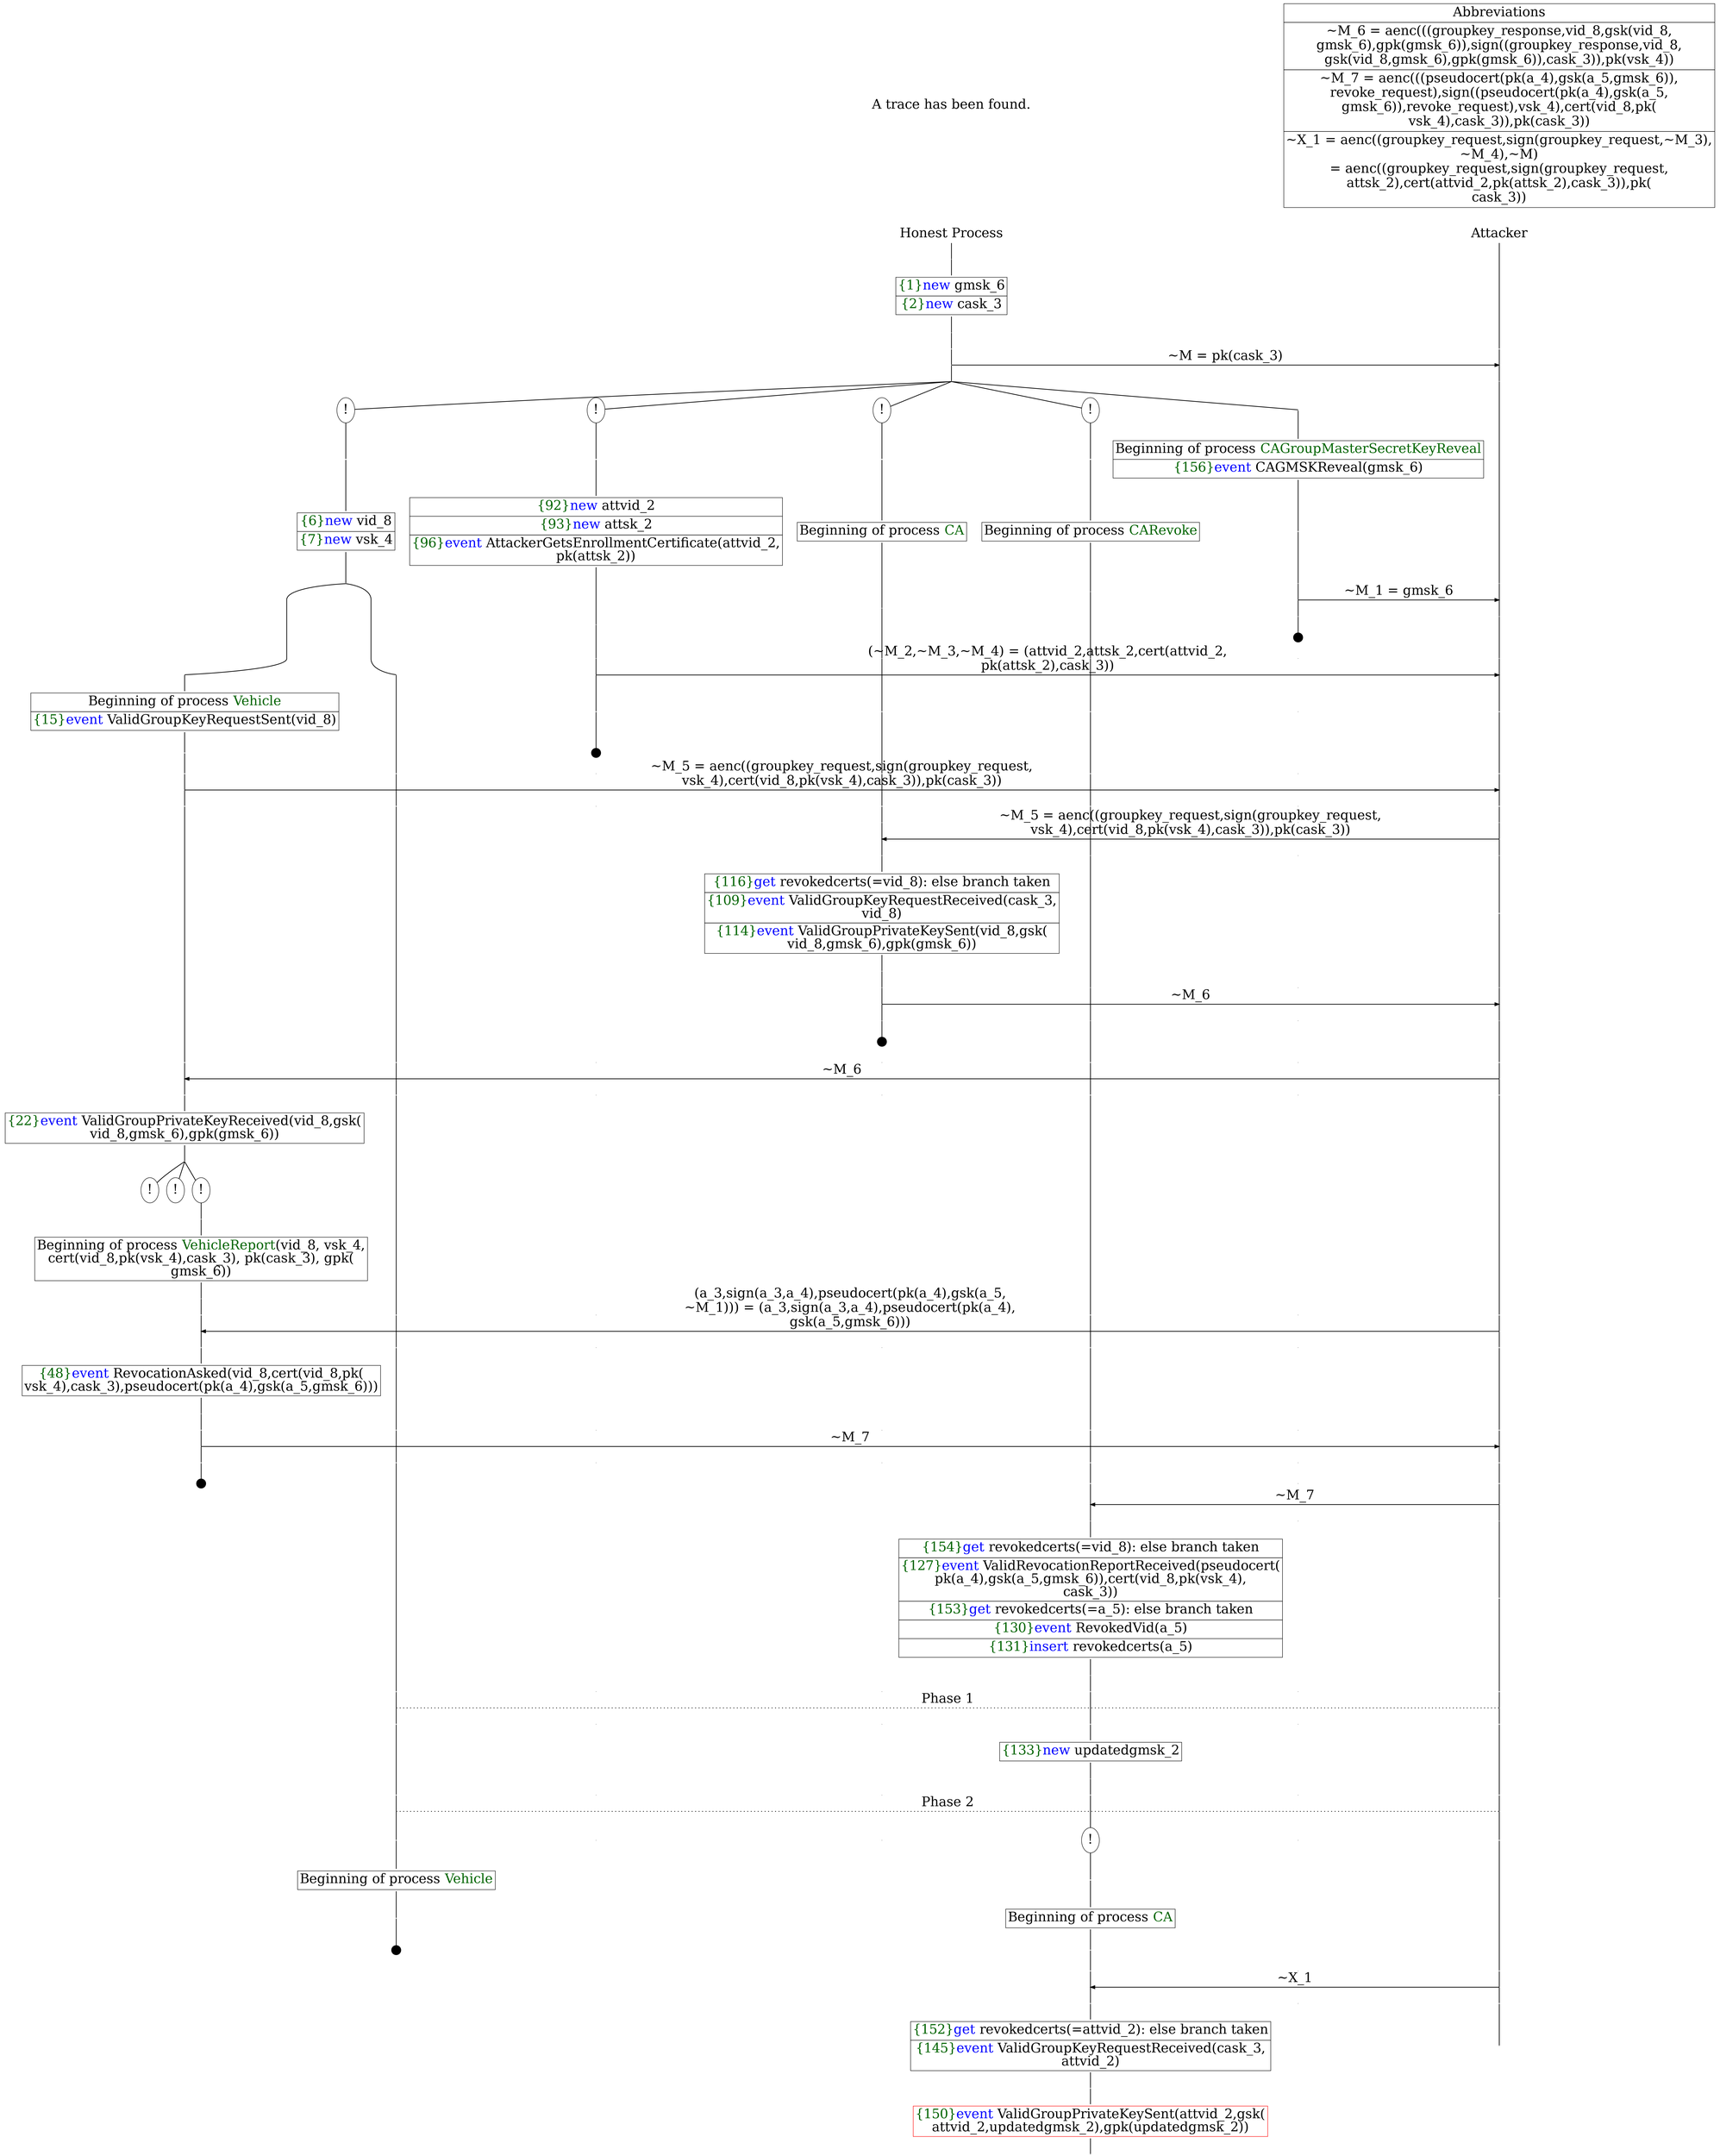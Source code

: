 digraph {
graph [ordering = out]
edge [arrowhead = none, penwidth = 1.6, fontsize = 30]
node [shape = point, width = 0, height = 0, fontsize = 30]
Trace [label = <A trace has been found.<br/>
>, shape = plaintext]
P0__0 [label = "Honest Process", shape = plaintext]
P__0 [label = "Attacker", shape = plaintext]
Trace -> P0__0 [label = "", style = invisible, weight = 100]{rank = same; P0__0 P__0}
P0__0 -> P0__1 [label = <>, weight = 100]
P0__1 -> P0__2 [label = <>, weight = 100]
P0__2 [shape = plaintext, label = <<TABLE BORDER="0" CELLBORDER="1" CELLSPACING="0" CELLPADDING="4"> <TR><TD><FONT COLOR="darkgreen">{1}</FONT><FONT COLOR="blue">new </FONT>gmsk_6</TD></TR><TR><TD><FONT COLOR="darkgreen">{2}</FONT><FONT COLOR="blue">new </FONT>cask_3</TD></TR></TABLE>>]
P0__2 -> P0__3 [label = <>, weight = 100]
P0__3 -> P0__4 [label = <>, weight = 100]
P__0 -> P__1 [label = <>, weight = 100]
{rank = same; P__1 P0__4}
P0__4 -> P0__5 [label = <>, weight = 100]
P__1 -> P__2 [label = <>, weight = 100]
{rank = same; P__2 P0__5}
P0__5 -> P__2 [label = <~M = pk(cask_3)>, arrowhead = normal]
P0__5 -> P0__6 [label = <>, weight = 100]
P__2 -> P__3 [label = <>, weight = 100]
{rank = same; P__3 P0__6}
/*RPar */
P0__6 -> P0_4__6 [label = <>]
P0__6 -> P0_3__6 [label = <>]
P0__6 -> P0_2__6 [label = <>]
P0__6 -> P0_1__6 [label = <>]
P0__6 -> P0_0__6 [label = <>]
P0__6 [label = "", fixedsize = false, width = 0, height = 0, shape = none]
{rank = same; P0_0__6 P0_1__6 P0_2__6 P0_3__6 P0_4__6}
P0_0__6 -> P0_0__7 [label = <>, weight = 100]
P0_0__7 [shape = plaintext, label = <<TABLE BORDER="0" CELLBORDER="1" CELLSPACING="0" CELLPADDING="4"> <TR><TD>Beginning of process <FONT COLOR="darkgreen">CAGroupMasterSecretKeyReveal</FONT><br/>
</TD></TR><TR><TD><FONT COLOR="darkgreen">{156}</FONT><FONT COLOR="blue">event</FONT> CAGMSKReveal(gmsk_6)</TD></TR></TABLE>>]
P0_0__7 -> P0_0__8 [label = <>, weight = 100]
P0_0__8 -> P0_0__9 [label = <>, weight = 100]
P__3 -> P__4 [label = <>, weight = 100]
{rank = same; P__4 P0_0__9}
P0_0__9 -> P0_0__10 [label = <>, weight = 100]
P__4 -> P__5 [label = <>, weight = 100]
{rank = same; P__5 P0_0__10}
P0_0__10 -> P__5 [label = <~M_1 = gmsk_6>, arrowhead = normal]
P0_0__10 -> P0_0__11 [label = <>, weight = 100]
P__5 -> P__6 [label = <>, weight = 100]
{rank = same; P__6 P0_0__11}
P0_0__12 [label = "", width = 0.3, height = 0.3]
P0_0__11 -> P0_0__12 [label = <>, weight = 100]
P0_1__6 [label = "!", shape = ellipse]
P0_1_0__6 [label = "", fixedsize = false, width = 0, height = 0, shape = none]
P0_1__6 -> P0_1_0__6 [label = <>, weight = 100]
P0_1_0__6 -> P0_1_0__7 [label = <>, weight = 100]
P0_1_0__7 [shape = plaintext, label = <<TABLE BORDER="0" CELLBORDER="1" CELLSPACING="0" CELLPADDING="4"> <TR><TD>Beginning of process <FONT COLOR="darkgreen">CARevoke</FONT></TD></TR></TABLE>>]
P0_1_0__7 -> P0_1_0__8 [label = <>, weight = 100]
P0_2__6 [label = "!", shape = ellipse]
P0_2_0__6 [label = "", fixedsize = false, width = 0, height = 0, shape = none]
P0_2__6 -> P0_2_0__6 [label = <>, weight = 100]
P0_2_0__6 -> P0_2_0__7 [label = <>, weight = 100]
P0_2_0__7 [shape = plaintext, label = <<TABLE BORDER="0" CELLBORDER="1" CELLSPACING="0" CELLPADDING="4"> <TR><TD>Beginning of process <FONT COLOR="darkgreen">CA</FONT></TD></TR></TABLE>>]
P0_2_0__7 -> P0_2_0__8 [label = <>, weight = 100]
P0_3__6 [label = "!", shape = ellipse]
P0_3_0__6 [label = "", fixedsize = false, width = 0, height = 0, shape = none]
P0_3__6 -> P0_3_0__6 [label = <>, weight = 100]
P0_3_0__6 -> P0_3_0__7 [label = <>, weight = 100]
P0_3_0__7 [shape = plaintext, label = <<TABLE BORDER="0" CELLBORDER="1" CELLSPACING="0" CELLPADDING="4"> <TR><TD><FONT COLOR="darkgreen">{92}</FONT><FONT COLOR="blue">new </FONT>attvid_2</TD></TR><TR><TD><FONT COLOR="darkgreen">{93}</FONT><FONT COLOR="blue">new </FONT>attsk_2</TD></TR><TR><TD><FONT COLOR="darkgreen">{96}</FONT><FONT COLOR="blue">event</FONT> AttackerGetsEnrollmentCertificate(attvid_2,<br/>
pk(attsk_2))</TD></TR></TABLE>>]
P0_3_0__7 -> P0_3_0__8 [label = <>, weight = 100]
P0_3_0__8 -> P0_3_0__9 [label = <>, weight = 100]
P0_2_0__8 -> P0_2_0__9 [label = <>, weight = 100]
P0_1_0__8 -> P0_1_0__9 [label = <>, weight = 100]
P0_0__13 [label = "", style = invisible]
P0_0__12 -> P0_0__13 [label = <>, weight = 100, style = invisible]
P__6 -> P__7 [label = <>, weight = 100]
{rank = same; P__7 P0_0__13 P0_1_0__9 P0_2_0__9 P0_3_0__9}
P0_3_0__9 -> P0_3_0__10 [label = <>, weight = 100]
P__7 -> P__8 [label = <>, weight = 100]
{rank = same; P__8 P0_3_0__10}
P0_3_0__10 -> P__8 [label = <(~M_2,~M_3,~M_4) = (attvid_2,attsk_2,cert(attvid_2,<br/>
pk(attsk_2),cask_3))>, arrowhead = normal]
P0_3_0__10 -> P0_3_0__11 [label = <>, weight = 100]
P0_2_0__9 -> P0_2_0__10 [label = <>, weight = 100]
P0_1_0__9 -> P0_1_0__10 [label = <>, weight = 100]
P0_0__14 [label = "", style = invisible]
P0_0__13 -> P0_0__14 [label = <>, weight = 100, style = invisible]
P__8 -> P__9 [label = <>, weight = 100]
{rank = same; P__9 P0_0__14 P0_1_0__10 P0_2_0__10 P0_3_0__11}
P0_3_0__12 [label = "", width = 0.3, height = 0.3]
P0_3_0__11 -> P0_3_0__12 [label = <>, weight = 100]
P0_4__6 [label = "!", shape = ellipse]
P0_4_0__6 [label = "", fixedsize = false, width = 0, height = 0, shape = none]
P0_4__6 -> P0_4_0__6 [label = <>, weight = 100]
P0_4_0__6 -> P0_4_0__7 [label = <>, weight = 100]
P0_4_0__7 [shape = plaintext, label = <<TABLE BORDER="0" CELLBORDER="1" CELLSPACING="0" CELLPADDING="4"> <TR><TD><FONT COLOR="darkgreen">{6}</FONT><FONT COLOR="blue">new </FONT>vid_8</TD></TR><TR><TD><FONT COLOR="darkgreen">{7}</FONT><FONT COLOR="blue">new </FONT>vsk_4</TD></TR></TABLE>>]
P0_4_0__7 -> P0_4_0__8 [label = <>, weight = 100]
/*RPar */
P0_4_0__8 -> P0_4_0_1__8 [label = <>]
P0_4_0__8 -> P0_4_0_0__8 [label = <>]
P0_4_0__8 [label = "", fixedsize = false, width = 0, height = 0, shape = none]
{rank = same; P0_4_0_0__8 P0_4_0_1__8}
P0_4_0_1__8 -> P0_4_0_1__9 [label = <>, weight = 100]
P0_4_0_1__9 [shape = plaintext, label = <<TABLE BORDER="0" CELLBORDER="1" CELLSPACING="0" CELLPADDING="4"> <TR><TD>Beginning of process <FONT COLOR="darkgreen">Vehicle</FONT></TD></TR><TR><TD><FONT COLOR="darkgreen">{15}</FONT><FONT COLOR="blue">event</FONT> ValidGroupKeyRequestSent(vid_8)</TD></TR></TABLE>>]
P0_4_0_1__9 -> P0_4_0_1__10 [label = <>, weight = 100]
P0_4_0_1__10 -> P0_4_0_1__11 [label = <>, weight = 100]
P0_4_0_0__8 -> P0_4_0_0__9 [label = <>, weight = 100]
P0_3_0__13 [label = "", style = invisible]
P0_3_0__12 -> P0_3_0__13 [label = <>, weight = 100, style = invisible]
P0_2_0__10 -> P0_2_0__11 [label = <>, weight = 100]
P0_1_0__10 -> P0_1_0__11 [label = <>, weight = 100]
P0_0__15 [label = "", style = invisible]
P0_0__14 -> P0_0__15 [label = <>, weight = 100, style = invisible]
P__9 -> P__10 [label = <>, weight = 100]
{rank = same; P__10 P0_0__15 P0_1_0__11 P0_2_0__11 P0_3_0__13 P0_4_0_0__9 P0_4_0_1__11}
P0_4_0_1__11 -> P0_4_0_1__12 [label = <>, weight = 100]
P__10 -> P__11 [label = <>, weight = 100]
{rank = same; P__11 P0_4_0_1__12}
P0_4_0_1__12 -> P__11 [label = <~M_5 = aenc((groupkey_request,sign(groupkey_request,<br/>
vsk_4),cert(vid_8,pk(vsk_4),cask_3)),pk(cask_3))>, arrowhead = normal]
P0_4_0_1__12 -> P0_4_0_1__13 [label = <>, weight = 100]
P0_4_0_0__9 -> P0_4_0_0__10 [label = <>, weight = 100]
P0_3_0__14 [label = "", style = invisible]
P0_3_0__13 -> P0_3_0__14 [label = <>, weight = 100, style = invisible]
P0_2_0__11 -> P0_2_0__12 [label = <>, weight = 100]
P0_1_0__11 -> P0_1_0__12 [label = <>, weight = 100]
P0_0__16 [label = "", style = invisible]
P0_0__15 -> P0_0__16 [label = <>, weight = 100, style = invisible]
P__11 -> P__12 [label = <>, weight = 100]
{rank = same; P__12 P0_0__16 P0_1_0__12 P0_2_0__12 P0_3_0__14 P0_4_0_0__10 P0_4_0_1__13}
P0_2_0__12 -> P0_2_0__13 [label = <>, weight = 100]
P0_1_0__12 -> P0_1_0__13 [label = <>, weight = 100]
P0_0__17 [label = "", style = invisible]
P0_0__16 -> P0_0__17 [label = <>, weight = 100, style = invisible]
P__12 -> P__13 [label = <>, weight = 100]
{rank = same; P__13 P0_0__17 P0_1_0__13 P0_2_0__13}
P0_2_0__13 -> P0_2_0__14 [label = <>, weight = 100]
P__13 -> P__14 [label = <>, weight = 100]
{rank = same; P__14 P0_2_0__14}
P0_2_0__14 -> P__14 [label = <~M_5 = aenc((groupkey_request,sign(groupkey_request,<br/>
vsk_4),cert(vid_8,pk(vsk_4),cask_3)),pk(cask_3))>, dir = back, arrowhead = normal]
P0_2_0__14 -> P0_2_0__15 [label = <>, weight = 100]
P0_1_0__13 -> P0_1_0__14 [label = <>, weight = 100]
P0_0__18 [label = "", style = invisible]
P0_0__17 -> P0_0__18 [label = <>, weight = 100, style = invisible]
P__14 -> P__15 [label = <>, weight = 100]
{rank = same; P__15 P0_0__18 P0_1_0__14 P0_2_0__15}
P0_2_0__15 -> P0_2_0__16 [label = <>, weight = 100]
P0_2_0__16 [shape = plaintext, label = <<TABLE BORDER="0" CELLBORDER="1" CELLSPACING="0" CELLPADDING="4"> <TR><TD><FONT COLOR="darkgreen">{116}</FONT><FONT COLOR="blue">get</FONT> revokedcerts(=vid_8): else branch taken<br/>
</TD></TR><TR><TD><FONT COLOR="darkgreen">{109}</FONT><FONT COLOR="blue">event</FONT> ValidGroupKeyRequestReceived(cask_3,<br/>
vid_8)</TD></TR><TR><TD><FONT COLOR="darkgreen">{114}</FONT><FONT COLOR="blue">event</FONT> ValidGroupPrivateKeySent(vid_8,gsk(<br/>
vid_8,gmsk_6),gpk(gmsk_6))</TD></TR></TABLE>>]
P0_2_0__16 -> P0_2_0__17 [label = <>, weight = 100]
P__15 -> P__16 [label = <>, weight = 100]
{rank = same; P__16 P0_2_0__16}
P0_2_0__17 -> P0_2_0__18 [label = <>, weight = 100]
P0_1_0__14 -> P0_1_0__15 [label = <>, weight = 100]
P0_0__19 [label = "", style = invisible]
P0_0__18 -> P0_0__19 [label = <>, weight = 100, style = invisible]
P__16 -> P__17 [label = <>, weight = 100]
{rank = same; P__17 P0_0__19 P0_1_0__15 P0_2_0__18}
P0_2_0__18 -> P0_2_0__19 [label = <>, weight = 100]
P__17 -> P__18 [label = <>, weight = 100]
{rank = same; P__18 P0_2_0__19}
P0_2_0__19 -> P__18 [label = <~M_6>, arrowhead = normal]
P0_2_0__19 -> P0_2_0__20 [label = <>, weight = 100]
P0_1_0__15 -> P0_1_0__16 [label = <>, weight = 100]
P0_0__20 [label = "", style = invisible]
P0_0__19 -> P0_0__20 [label = <>, weight = 100, style = invisible]
P__18 -> P__19 [label = <>, weight = 100]
{rank = same; P__19 P0_0__20 P0_1_0__16 P0_2_0__20}
P0_2_0__21 [label = "", width = 0.3, height = 0.3]
P0_2_0__20 -> P0_2_0__21 [label = <>, weight = 100]
P0_4_0_1__13 -> P0_4_0_1__14 [label = <>, weight = 100]
P0_4_0_0__10 -> P0_4_0_0__11 [label = <>, weight = 100]
P0_3_0__15 [label = "", style = invisible]
P0_3_0__14 -> P0_3_0__15 [label = <>, weight = 100, style = invisible]
P0_2_0__22 [label = "", style = invisible]
P0_2_0__21 -> P0_2_0__22 [label = <>, weight = 100, style = invisible]
P0_1_0__16 -> P0_1_0__17 [label = <>, weight = 100]
P0_0__21 [label = "", style = invisible]
P0_0__20 -> P0_0__21 [label = <>, weight = 100, style = invisible]
P__19 -> P__20 [label = <>, weight = 100]
{rank = same; P__20 P0_0__21 P0_1_0__17 P0_2_0__22 P0_3_0__15 P0_4_0_0__11 P0_4_0_1__14}
P0_4_0_1__14 -> P0_4_0_1__15 [label = <>, weight = 100]
P__20 -> P__21 [label = <>, weight = 100]
{rank = same; P__21 P0_4_0_1__15}
P0_4_0_1__15 -> P__21 [label = <~M_6>, dir = back, arrowhead = normal]
P0_4_0_1__15 -> P0_4_0_1__16 [label = <>, weight = 100]
P0_4_0_0__11 -> P0_4_0_0__12 [label = <>, weight = 100]
P0_3_0__16 [label = "", style = invisible]
P0_3_0__15 -> P0_3_0__16 [label = <>, weight = 100, style = invisible]
P0_2_0__23 [label = "", style = invisible]
P0_2_0__22 -> P0_2_0__23 [label = <>, weight = 100, style = invisible]
P0_1_0__17 -> P0_1_0__18 [label = <>, weight = 100]
P0_0__22 [label = "", style = invisible]
P0_0__21 -> P0_0__22 [label = <>, weight = 100, style = invisible]
P__21 -> P__22 [label = <>, weight = 100]
{rank = same; P__22 P0_0__22 P0_1_0__18 P0_2_0__23 P0_3_0__16 P0_4_0_0__12 P0_4_0_1__16}
P0_4_0_1__16 -> P0_4_0_1__17 [label = <>, weight = 100]
P0_4_0_1__17 [shape = plaintext, label = <<TABLE BORDER="0" CELLBORDER="1" CELLSPACING="0" CELLPADDING="4"> <TR><TD><FONT COLOR="darkgreen">{22}</FONT><FONT COLOR="blue">event</FONT> ValidGroupPrivateKeyReceived(vid_8,gsk(<br/>
vid_8,gmsk_6),gpk(gmsk_6))</TD></TR></TABLE>>]
P0_4_0_1__17 -> P0_4_0_1__18 [label = <>, weight = 100]
/*RPar */
P0_4_0_1__18 -> P0_4_0_1_2__18 [label = <>]
P0_4_0_1__18 -> P0_4_0_1_1__18 [label = <>]
P0_4_0_1__18 -> P0_4_0_1_0__18 [label = <>]
P0_4_0_1__18 [label = "", fixedsize = false, width = 0, height = 0, shape = none]
{rank = same; P0_4_0_1_0__18 P0_4_0_1_1__18 P0_4_0_1_2__18}
P0_4_0_1_0__18 [label = "!", shape = ellipse]
P0_4_0_1_0_0__18 [label = "", fixedsize = false, width = 0, height = 0, shape = none]
P0_4_0_1_0__18 -> P0_4_0_1_0_0__18 [label = <>, weight = 100]
P0_4_0_1_0_0__18 -> P0_4_0_1_0_0__19 [label = <>, weight = 100]
P0_4_0_1_0_0__19 [shape = plaintext, label = <<TABLE BORDER="0" CELLBORDER="1" CELLSPACING="0" CELLPADDING="4"> <TR><TD>Beginning of process <FONT COLOR="darkgreen">VehicleReport</FONT>(vid_8, vsk_4,<br/>
cert(vid_8,pk(vsk_4),cask_3), pk(cask_3), gpk(<br/>
gmsk_6))</TD></TR></TABLE>>]
P0_4_0_1_0_0__19 -> P0_4_0_1_0_0__20 [label = <>, weight = 100]
P0_4_0_1_1__18 [label = "!", shape = ellipse]
P0_4_0_1_2__18 [label = "!", shape = ellipse]
P0_4_0_1_0_0__20 -> P0_4_0_1_0_0__21 [label = <>, weight = 100]
P0_4_0_0__12 -> P0_4_0_0__13 [label = <>, weight = 100]
P0_3_0__17 [label = "", style = invisible]
P0_3_0__16 -> P0_3_0__17 [label = <>, weight = 100, style = invisible]
P0_2_0__24 [label = "", style = invisible]
P0_2_0__23 -> P0_2_0__24 [label = <>, weight = 100, style = invisible]
P0_1_0__18 -> P0_1_0__19 [label = <>, weight = 100]
P0_0__23 [label = "", style = invisible]
P0_0__22 -> P0_0__23 [label = <>, weight = 100, style = invisible]
P__22 -> P__23 [label = <>, weight = 100]
{rank = same; P__23 P0_0__23 P0_1_0__19 P0_2_0__24 P0_3_0__17 P0_4_0_0__13 P0_4_0_1_0_0__21}
P0_4_0_1_0_0__21 -> P0_4_0_1_0_0__22 [label = <>, weight = 100]
P__23 -> P__24 [label = <>, weight = 100]
{rank = same; P__24 P0_4_0_1_0_0__22}
P0_4_0_1_0_0__22 -> P__24 [label = <(a_3,sign(a_3,a_4),pseudocert(pk(a_4),gsk(a_5,<br/>
~M_1))) = (a_3,sign(a_3,a_4),pseudocert(pk(a_4),<br/>
gsk(a_5,gmsk_6)))>, dir = back, arrowhead = normal]
P0_4_0_1_0_0__22 -> P0_4_0_1_0_0__23 [label = <>, weight = 100]
P0_4_0_0__13 -> P0_4_0_0__14 [label = <>, weight = 100]
P0_3_0__18 [label = "", style = invisible]
P0_3_0__17 -> P0_3_0__18 [label = <>, weight = 100, style = invisible]
P0_2_0__25 [label = "", style = invisible]
P0_2_0__24 -> P0_2_0__25 [label = <>, weight = 100, style = invisible]
P0_1_0__19 -> P0_1_0__20 [label = <>, weight = 100]
P0_0__24 [label = "", style = invisible]
P0_0__23 -> P0_0__24 [label = <>, weight = 100, style = invisible]
P__24 -> P__25 [label = <>, weight = 100]
{rank = same; P__25 P0_0__24 P0_1_0__20 P0_2_0__25 P0_3_0__18 P0_4_0_0__14 P0_4_0_1_0_0__23}
P0_4_0_1_0_0__23 -> P0_4_0_1_0_0__24 [label = <>, weight = 100]
P0_4_0_1_0_0__24 [shape = plaintext, label = <<TABLE BORDER="0" CELLBORDER="1" CELLSPACING="0" CELLPADDING="4"> <TR><TD><FONT COLOR="darkgreen">{48}</FONT><FONT COLOR="blue">event</FONT> RevocationAsked(vid_8,cert(vid_8,pk(<br/>
vsk_4),cask_3),pseudocert(pk(a_4),gsk(a_5,gmsk_6)))<br/>
</TD></TR></TABLE>>]
P0_4_0_1_0_0__24 -> P0_4_0_1_0_0__25 [label = <>, weight = 100]
P0_4_0_1_0_0__25 -> P0_4_0_1_0_0__26 [label = <>, weight = 100]
P0_4_0_0__14 -> P0_4_0_0__15 [label = <>, weight = 100]
P0_3_0__19 [label = "", style = invisible]
P0_3_0__18 -> P0_3_0__19 [label = <>, weight = 100, style = invisible]
P0_2_0__26 [label = "", style = invisible]
P0_2_0__25 -> P0_2_0__26 [label = <>, weight = 100, style = invisible]
P0_1_0__20 -> P0_1_0__21 [label = <>, weight = 100]
P0_0__25 [label = "", style = invisible]
P0_0__24 -> P0_0__25 [label = <>, weight = 100, style = invisible]
P__25 -> P__26 [label = <>, weight = 100]
{rank = same; P__26 P0_0__25 P0_1_0__21 P0_2_0__26 P0_3_0__19 P0_4_0_0__15 P0_4_0_1_0_0__26}
P0_4_0_1_0_0__26 -> P0_4_0_1_0_0__27 [label = <>, weight = 100]
P__26 -> P__27 [label = <>, weight = 100]
{rank = same; P__27 P0_4_0_1_0_0__27}
P0_4_0_1_0_0__27 -> P__27 [label = <~M_7>, arrowhead = normal]
P0_4_0_1_0_0__27 -> P0_4_0_1_0_0__28 [label = <>, weight = 100]
P0_4_0_0__15 -> P0_4_0_0__16 [label = <>, weight = 100]
P0_3_0__20 [label = "", style = invisible]
P0_3_0__19 -> P0_3_0__20 [label = <>, weight = 100, style = invisible]
P0_2_0__27 [label = "", style = invisible]
P0_2_0__26 -> P0_2_0__27 [label = <>, weight = 100, style = invisible]
P0_1_0__21 -> P0_1_0__22 [label = <>, weight = 100]
P0_0__26 [label = "", style = invisible]
P0_0__25 -> P0_0__26 [label = <>, weight = 100, style = invisible]
P__27 -> P__28 [label = <>, weight = 100]
{rank = same; P__28 P0_0__26 P0_1_0__22 P0_2_0__27 P0_3_0__20 P0_4_0_0__16 P0_4_0_1_0_0__28}
P0_4_0_1_0_0__29 [label = "", width = 0.3, height = 0.3]
P0_4_0_1_0_0__28 -> P0_4_0_1_0_0__29 [label = <>, weight = 100]
P0_1_0__22 -> P0_1_0__23 [label = <>, weight = 100]
P0_0__27 [label = "", style = invisible]
P0_0__26 -> P0_0__27 [label = <>, weight = 100, style = invisible]
P__28 -> P__29 [label = <>, weight = 100]
{rank = same; P__29 P0_0__27 P0_1_0__23}
P0_1_0__23 -> P0_1_0__24 [label = <>, weight = 100]
P__29 -> P__30 [label = <>, weight = 100]
{rank = same; P__30 P0_1_0__24}
P0_1_0__24 -> P__30 [label = <~M_7>, dir = back, arrowhead = normal]
P0_1_0__24 -> P0_1_0__25 [label = <>, weight = 100]
P0_0__28 [label = "", style = invisible]
P0_0__27 -> P0_0__28 [label = <>, weight = 100, style = invisible]
P__30 -> P__31 [label = <>, weight = 100]
{rank = same; P__31 P0_0__28 P0_1_0__25}
P0_1_0__25 -> P0_1_0__26 [label = <>, weight = 100]
P0_1_0__26 [shape = plaintext, label = <<TABLE BORDER="0" CELLBORDER="1" CELLSPACING="0" CELLPADDING="4"> <TR><TD><FONT COLOR="darkgreen">{154}</FONT><FONT COLOR="blue">get</FONT> revokedcerts(=vid_8): else branch taken<br/>
</TD></TR><TR><TD><FONT COLOR="darkgreen">{127}</FONT><FONT COLOR="blue">event</FONT> ValidRevocationReportReceived(pseudocert(<br/>
pk(a_4),gsk(a_5,gmsk_6)),cert(vid_8,pk(vsk_4),<br/>
cask_3))</TD></TR><TR><TD><FONT COLOR="darkgreen">{153}</FONT><FONT COLOR="blue">get</FONT> revokedcerts(=a_5): else branch taken<br/>
</TD></TR><TR><TD><FONT COLOR="darkgreen">{130}</FONT><FONT COLOR="blue">event</FONT> RevokedVid(a_5)</TD></TR><TR><TD><FONT COLOR="darkgreen">{131}</FONT><FONT COLOR="blue">insert </FONT>revokedcerts(a_5)</TD></TR></TABLE>>]
P0_1_0__26 -> P0_1_0__27 [label = <>, weight = 100]
P__31 -> P__32 [label = <>, weight = 100]
{rank = same; P__32 P0_1_0__26}
P0_4_0_0__16 -> P0_4_0_0__17 [label = <>, weight = 100]
P0_3_0__21 [label = "", style = invisible]
P0_3_0__20 -> P0_3_0__21 [label = <>, weight = 100, style = invisible]
P0_2_0__28 [label = "", style = invisible]
P0_2_0__27 -> P0_2_0__28 [label = <>, weight = 100, style = invisible]
P0_1_0__27 -> P0_1_0__28 [label = <>, weight = 100]
P0_0__29 [label = "", style = invisible]
P0_0__28 -> P0_0__29 [label = <>, weight = 100, style = invisible]
P__32 -> P__33 [label = <>, weight = 100]
{rank = same; P__33 P0_0__29 P0_1_0__28 P0_2_0__28 P0_3_0__21 P0_4_0_0__17}
P0_4_0_0__17 -> P0_4_0_0__18 [label = <>, weight = 100]
P__33 -> P__34 [label = <>, weight = 100]
{rank = same; P__34 P0_4_0_0__18}
P0_4_0_0__18 -> P__34 [label = <Phase 1>, style = dotted]
P0_4_0_0__18 -> P0_4_0_0__19 [label = <>, weight = 100]
P0_3_0__22 [label = "", style = invisible]
P0_3_0__21 -> P0_3_0__22 [label = <>, weight = 100, style = invisible]
P0_2_0__29 [label = "", style = invisible]
P0_2_0__28 -> P0_2_0__29 [label = <>, weight = 100, style = invisible]
P0_1_0__28 -> P0_1_0__29 [label = <>, weight = 100]
P0_0__30 [label = "", style = invisible]
P0_0__29 -> P0_0__30 [label = <>, weight = 100, style = invisible]
P__34 -> P__35 [label = <>, weight = 100]
{rank = same; P__35 P0_0__30 P0_1_0__29 P0_2_0__29 P0_3_0__22 P0_4_0_0__19}
P0_1_0__29 -> P0_1_0__30 [label = <>, weight = 100]
P0_1_0__30 [shape = plaintext, label = <<TABLE BORDER="0" CELLBORDER="1" CELLSPACING="0" CELLPADDING="4"> <TR><TD><FONT COLOR="darkgreen">{133}</FONT><FONT COLOR="blue">new </FONT>updatedgmsk_2</TD></TR></TABLE>>]
P0_1_0__30 -> P0_1_0__31 [label = <>, weight = 100]
P0_4_0_0__19 -> P0_4_0_0__20 [label = <>, weight = 100]
P0_3_0__23 [label = "", style = invisible]
P0_3_0__22 -> P0_3_0__23 [label = <>, weight = 100, style = invisible]
P0_2_0__30 [label = "", style = invisible]
P0_2_0__29 -> P0_2_0__30 [label = <>, weight = 100, style = invisible]
P0_1_0__31 -> P0_1_0__32 [label = <>, weight = 100]
P0_0__31 [label = "", style = invisible]
P0_0__30 -> P0_0__31 [label = <>, weight = 100, style = invisible]
P__35 -> P__36 [label = <>, weight = 100]
{rank = same; P__36 P0_0__31 P0_1_0__32 P0_2_0__30 P0_3_0__23 P0_4_0_0__20}
P0_4_0_0__20 -> P0_4_0_0__21 [label = <>, weight = 100]
P__36 -> P__37 [label = <>, weight = 100]
{rank = same; P__37 P0_4_0_0__21}
P0_4_0_0__21 -> P__37 [label = <Phase 2>, style = dotted]
P0_4_0_0__21 -> P0_4_0_0__22 [label = <>, weight = 100]
P0_3_0__24 [label = "", style = invisible]
P0_3_0__23 -> P0_3_0__24 [label = <>, weight = 100, style = invisible]
P0_2_0__31 [label = "", style = invisible]
P0_2_0__30 -> P0_2_0__31 [label = <>, weight = 100, style = invisible]
P0_1_0__32 -> P0_1_0__33 [label = <>, weight = 100]
P0_0__32 [label = "", style = invisible]
P0_0__31 -> P0_0__32 [label = <>, weight = 100, style = invisible]
P__37 -> P__38 [label = <>, weight = 100]
{rank = same; P__38 P0_0__32 P0_1_0__33 P0_2_0__31 P0_3_0__24 P0_4_0_0__22}
P0_1_0__33 [label = "!", shape = ellipse]
P0_1_0_0__33 [label = "", fixedsize = false, width = 0, height = 0, shape = none]
P0_1_0__33 -> P0_1_0_0__33 [label = <>, weight = 100]
P0_1_0_0__33 -> P0_1_0_0__34 [label = <>, weight = 100]
P0_1_0_0__34 [shape = plaintext, label = <<TABLE BORDER="0" CELLBORDER="1" CELLSPACING="0" CELLPADDING="4"> <TR><TD>Beginning of process <FONT COLOR="darkgreen">CA</FONT></TD></TR></TABLE>>]
P0_1_0_0__34 -> P0_1_0_0__35 [label = <>, weight = 100]
P0_4_0_0__22 -> P0_4_0_0__23 [label = <>, weight = 100]
P0_4_0_0__23 [shape = plaintext, label = <<TABLE BORDER="0" CELLBORDER="1" CELLSPACING="0" CELLPADDING="4"> <TR><TD>Beginning of process <FONT COLOR="darkgreen">Vehicle</FONT></TD></TR></TABLE>>]
P0_4_0_0__23 -> P0_4_0_0__24 [label = <>, weight = 100]
P0_4_0_0__25 [label = "", width = 0.3, height = 0.3]
P0_4_0_0__24 -> P0_4_0_0__25 [label = <>, weight = 100]
P0_1_0_0__35 -> P0_1_0_0__36 [label = <>, weight = 100]
P0_0__33 [label = "", style = invisible]
P0_0__32 -> P0_0__33 [label = <>, weight = 100, style = invisible]
P__38 -> P__39 [label = <>, weight = 100]
{rank = same; P__39 P0_0__33 P0_1_0_0__36}
P0_1_0_0__36 -> P0_1_0_0__37 [label = <>, weight = 100]
P__39 -> P__40 [label = <>, weight = 100]
{rank = same; P__40 P0_1_0_0__37}
P0_1_0_0__37 -> P__40 [label = <~X_1>, dir = back, arrowhead = normal]
P0_1_0_0__37 -> P0_1_0_0__38 [label = <>, weight = 100]
P0_0__34 [label = "", style = invisible]
P0_0__33 -> P0_0__34 [label = <>, weight = 100, style = invisible]
P__40 -> P__41 [label = <>, weight = 100]
{rank = same; P__41 P0_0__34 P0_1_0_0__38}
P0_1_0_0__38 -> P0_1_0_0__39 [label = <>, weight = 100]
P0_1_0_0__39 [shape = plaintext, label = <<TABLE BORDER="0" CELLBORDER="1" CELLSPACING="0" CELLPADDING="4"> <TR><TD><FONT COLOR="darkgreen">{152}</FONT><FONT COLOR="blue">get</FONT> revokedcerts(=attvid_2): else branch taken<br/>
</TD></TR><TR><TD><FONT COLOR="darkgreen">{145}</FONT><FONT COLOR="blue">event</FONT> ValidGroupKeyRequestReceived(cask_3,<br/>
attvid_2)</TD></TR></TABLE>>]
P0_1_0_0__39 -> P0_1_0_0__40 [label = <>, weight = 100]
P__41 -> P__42 [label = <>, weight = 100]
{rank = same; P__42 P0_1_0_0__39}
P0_1_0_0__40 -> P0_1_0_0__41 [label = <>, weight = 100]
P0_1_0_0__41 [color = red, shape = plaintext, label = <<TABLE BORDER="0" CELLBORDER="1" CELLSPACING="0" CELLPADDING="4"> <TR><TD><FONT COLOR="darkgreen">{150}</FONT><FONT COLOR="blue">event</FONT> ValidGroupPrivateKeySent(attvid_2,gsk(<br/>
attvid_2,updatedgmsk_2),gpk(updatedgmsk_2))</TD></TR></TABLE>>]
P0_1_0_0__41 -> P0_1_0_0__42 [label = <>, weight = 100]
Abbrev [shape = plaintext, label = <<TABLE BORDER="0" CELLBORDER="1" CELLSPACING="0" CELLPADDING="4"><TR> <TD> Abbreviations </TD></TR><TR><TD>~M_6 = aenc(((groupkey_response,vid_8,gsk(vid_8,<br/>
gmsk_6),gpk(gmsk_6)),sign((groupkey_response,vid_8,<br/>
gsk(vid_8,gmsk_6),gpk(gmsk_6)),cask_3)),pk(vsk_4))</TD></TR><TR><TD>~M_7 = aenc(((pseudocert(pk(a_4),gsk(a_5,gmsk_6)),<br/>
revoke_request),sign((pseudocert(pk(a_4),gsk(a_5,<br/>
gmsk_6)),revoke_request),vsk_4),cert(vid_8,pk(<br/>
vsk_4),cask_3)),pk(cask_3))</TD></TR><TR><TD>~X_1 = aenc((groupkey_request,sign(groupkey_request,~M_3),<br/>
~M_4),~M)<br/>
= aenc((groupkey_request,sign(groupkey_request,<br/>
attsk_2),cert(attvid_2,pk(attsk_2),cask_3)),pk(<br/>
cask_3))</TD></TR></TABLE>>]Abbrev -> P__0 [style = invisible, weight =100]}